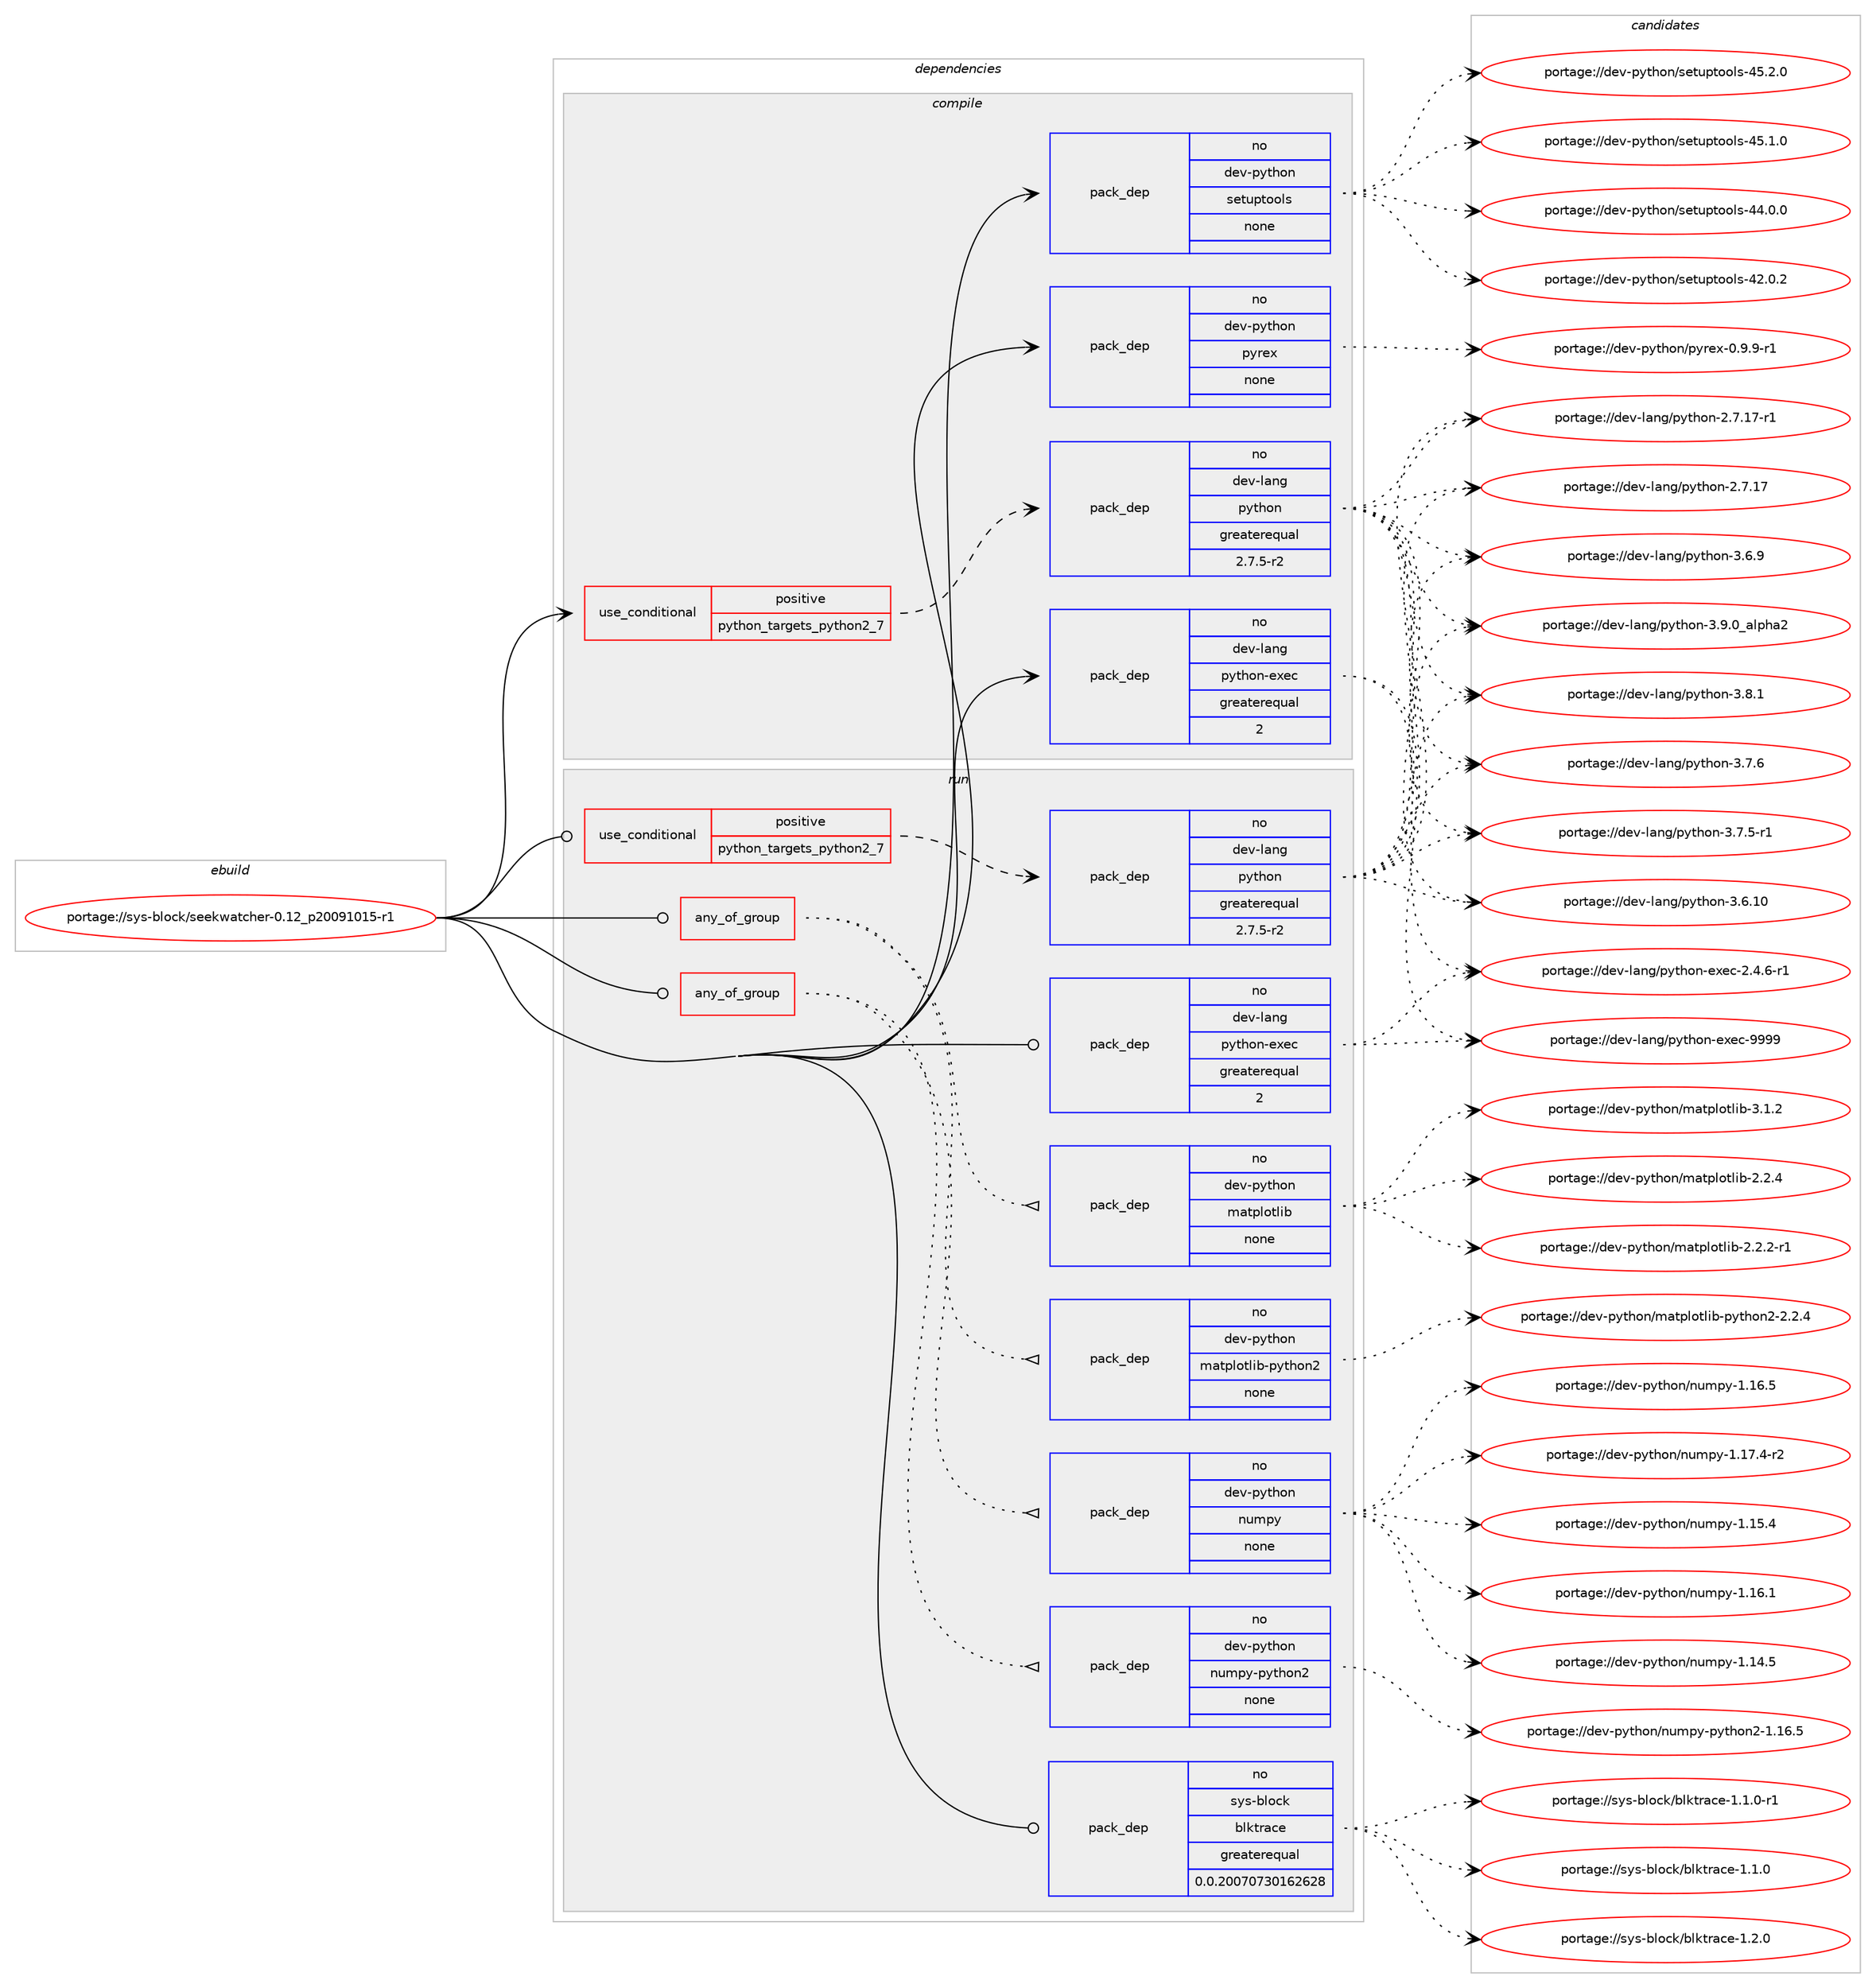 digraph prolog {

# *************
# Graph options
# *************

newrank=true;
concentrate=true;
compound=true;
graph [rankdir=LR,fontname=Helvetica,fontsize=10,ranksep=1.5];#, ranksep=2.5, nodesep=0.2];
edge  [arrowhead=vee];
node  [fontname=Helvetica,fontsize=10];

# **********
# The ebuild
# **********

subgraph cluster_leftcol {
color=gray;
rank=same;
label=<<i>ebuild</i>>;
id [label="portage://sys-block/seekwatcher-0.12_p20091015-r1", color=red, width=4, href="../sys-block/seekwatcher-0.12_p20091015-r1.svg"];
}

# ****************
# The dependencies
# ****************

subgraph cluster_midcol {
color=gray;
label=<<i>dependencies</i>>;
subgraph cluster_compile {
fillcolor="#eeeeee";
style=filled;
label=<<i>compile</i>>;
subgraph cond11931 {
dependency58563 [label=<<TABLE BORDER="0" CELLBORDER="1" CELLSPACING="0" CELLPADDING="4"><TR><TD ROWSPAN="3" CELLPADDING="10">use_conditional</TD></TR><TR><TD>positive</TD></TR><TR><TD>python_targets_python2_7</TD></TR></TABLE>>, shape=none, color=red];
subgraph pack45409 {
dependency58564 [label=<<TABLE BORDER="0" CELLBORDER="1" CELLSPACING="0" CELLPADDING="4" WIDTH="220"><TR><TD ROWSPAN="6" CELLPADDING="30">pack_dep</TD></TR><TR><TD WIDTH="110">no</TD></TR><TR><TD>dev-lang</TD></TR><TR><TD>python</TD></TR><TR><TD>greaterequal</TD></TR><TR><TD>2.7.5-r2</TD></TR></TABLE>>, shape=none, color=blue];
}
dependency58563:e -> dependency58564:w [weight=20,style="dashed",arrowhead="vee"];
}
id:e -> dependency58563:w [weight=20,style="solid",arrowhead="vee"];
subgraph pack45410 {
dependency58565 [label=<<TABLE BORDER="0" CELLBORDER="1" CELLSPACING="0" CELLPADDING="4" WIDTH="220"><TR><TD ROWSPAN="6" CELLPADDING="30">pack_dep</TD></TR><TR><TD WIDTH="110">no</TD></TR><TR><TD>dev-lang</TD></TR><TR><TD>python-exec</TD></TR><TR><TD>greaterequal</TD></TR><TR><TD>2</TD></TR></TABLE>>, shape=none, color=blue];
}
id:e -> dependency58565:w [weight=20,style="solid",arrowhead="vee"];
subgraph pack45411 {
dependency58566 [label=<<TABLE BORDER="0" CELLBORDER="1" CELLSPACING="0" CELLPADDING="4" WIDTH="220"><TR><TD ROWSPAN="6" CELLPADDING="30">pack_dep</TD></TR><TR><TD WIDTH="110">no</TD></TR><TR><TD>dev-python</TD></TR><TR><TD>pyrex</TD></TR><TR><TD>none</TD></TR><TR><TD></TD></TR></TABLE>>, shape=none, color=blue];
}
id:e -> dependency58566:w [weight=20,style="solid",arrowhead="vee"];
subgraph pack45412 {
dependency58567 [label=<<TABLE BORDER="0" CELLBORDER="1" CELLSPACING="0" CELLPADDING="4" WIDTH="220"><TR><TD ROWSPAN="6" CELLPADDING="30">pack_dep</TD></TR><TR><TD WIDTH="110">no</TD></TR><TR><TD>dev-python</TD></TR><TR><TD>setuptools</TD></TR><TR><TD>none</TD></TR><TR><TD></TD></TR></TABLE>>, shape=none, color=blue];
}
id:e -> dependency58567:w [weight=20,style="solid",arrowhead="vee"];
}
subgraph cluster_compileandrun {
fillcolor="#eeeeee";
style=filled;
label=<<i>compile and run</i>>;
}
subgraph cluster_run {
fillcolor="#eeeeee";
style=filled;
label=<<i>run</i>>;
subgraph any1152 {
dependency58568 [label=<<TABLE BORDER="0" CELLBORDER="1" CELLSPACING="0" CELLPADDING="4"><TR><TD CELLPADDING="10">any_of_group</TD></TR></TABLE>>, shape=none, color=red];subgraph pack45413 {
dependency58569 [label=<<TABLE BORDER="0" CELLBORDER="1" CELLSPACING="0" CELLPADDING="4" WIDTH="220"><TR><TD ROWSPAN="6" CELLPADDING="30">pack_dep</TD></TR><TR><TD WIDTH="110">no</TD></TR><TR><TD>dev-python</TD></TR><TR><TD>matplotlib-python2</TD></TR><TR><TD>none</TD></TR><TR><TD></TD></TR></TABLE>>, shape=none, color=blue];
}
dependency58568:e -> dependency58569:w [weight=20,style="dotted",arrowhead="oinv"];
subgraph pack45414 {
dependency58570 [label=<<TABLE BORDER="0" CELLBORDER="1" CELLSPACING="0" CELLPADDING="4" WIDTH="220"><TR><TD ROWSPAN="6" CELLPADDING="30">pack_dep</TD></TR><TR><TD WIDTH="110">no</TD></TR><TR><TD>dev-python</TD></TR><TR><TD>matplotlib</TD></TR><TR><TD>none</TD></TR><TR><TD></TD></TR></TABLE>>, shape=none, color=blue];
}
dependency58568:e -> dependency58570:w [weight=20,style="dotted",arrowhead="oinv"];
}
id:e -> dependency58568:w [weight=20,style="solid",arrowhead="odot"];
subgraph any1153 {
dependency58571 [label=<<TABLE BORDER="0" CELLBORDER="1" CELLSPACING="0" CELLPADDING="4"><TR><TD CELLPADDING="10">any_of_group</TD></TR></TABLE>>, shape=none, color=red];subgraph pack45415 {
dependency58572 [label=<<TABLE BORDER="0" CELLBORDER="1" CELLSPACING="0" CELLPADDING="4" WIDTH="220"><TR><TD ROWSPAN="6" CELLPADDING="30">pack_dep</TD></TR><TR><TD WIDTH="110">no</TD></TR><TR><TD>dev-python</TD></TR><TR><TD>numpy-python2</TD></TR><TR><TD>none</TD></TR><TR><TD></TD></TR></TABLE>>, shape=none, color=blue];
}
dependency58571:e -> dependency58572:w [weight=20,style="dotted",arrowhead="oinv"];
subgraph pack45416 {
dependency58573 [label=<<TABLE BORDER="0" CELLBORDER="1" CELLSPACING="0" CELLPADDING="4" WIDTH="220"><TR><TD ROWSPAN="6" CELLPADDING="30">pack_dep</TD></TR><TR><TD WIDTH="110">no</TD></TR><TR><TD>dev-python</TD></TR><TR><TD>numpy</TD></TR><TR><TD>none</TD></TR><TR><TD></TD></TR></TABLE>>, shape=none, color=blue];
}
dependency58571:e -> dependency58573:w [weight=20,style="dotted",arrowhead="oinv"];
}
id:e -> dependency58571:w [weight=20,style="solid",arrowhead="odot"];
subgraph cond11932 {
dependency58574 [label=<<TABLE BORDER="0" CELLBORDER="1" CELLSPACING="0" CELLPADDING="4"><TR><TD ROWSPAN="3" CELLPADDING="10">use_conditional</TD></TR><TR><TD>positive</TD></TR><TR><TD>python_targets_python2_7</TD></TR></TABLE>>, shape=none, color=red];
subgraph pack45417 {
dependency58575 [label=<<TABLE BORDER="0" CELLBORDER="1" CELLSPACING="0" CELLPADDING="4" WIDTH="220"><TR><TD ROWSPAN="6" CELLPADDING="30">pack_dep</TD></TR><TR><TD WIDTH="110">no</TD></TR><TR><TD>dev-lang</TD></TR><TR><TD>python</TD></TR><TR><TD>greaterequal</TD></TR><TR><TD>2.7.5-r2</TD></TR></TABLE>>, shape=none, color=blue];
}
dependency58574:e -> dependency58575:w [weight=20,style="dashed",arrowhead="vee"];
}
id:e -> dependency58574:w [weight=20,style="solid",arrowhead="odot"];
subgraph pack45418 {
dependency58576 [label=<<TABLE BORDER="0" CELLBORDER="1" CELLSPACING="0" CELLPADDING="4" WIDTH="220"><TR><TD ROWSPAN="6" CELLPADDING="30">pack_dep</TD></TR><TR><TD WIDTH="110">no</TD></TR><TR><TD>dev-lang</TD></TR><TR><TD>python-exec</TD></TR><TR><TD>greaterequal</TD></TR><TR><TD>2</TD></TR></TABLE>>, shape=none, color=blue];
}
id:e -> dependency58576:w [weight=20,style="solid",arrowhead="odot"];
subgraph pack45419 {
dependency58577 [label=<<TABLE BORDER="0" CELLBORDER="1" CELLSPACING="0" CELLPADDING="4" WIDTH="220"><TR><TD ROWSPAN="6" CELLPADDING="30">pack_dep</TD></TR><TR><TD WIDTH="110">no</TD></TR><TR><TD>sys-block</TD></TR><TR><TD>blktrace</TD></TR><TR><TD>greaterequal</TD></TR><TR><TD>0.0.20070730162628</TD></TR></TABLE>>, shape=none, color=blue];
}
id:e -> dependency58577:w [weight=20,style="solid",arrowhead="odot"];
}
}

# **************
# The candidates
# **************

subgraph cluster_choices {
rank=same;
color=gray;
label=<<i>candidates</i>>;

subgraph choice45409 {
color=black;
nodesep=1;
choice10010111845108971101034711212111610411111045514657464895971081121049750 [label="portage://dev-lang/python-3.9.0_alpha2", color=red, width=4,href="../dev-lang/python-3.9.0_alpha2.svg"];
choice100101118451089711010347112121116104111110455146564649 [label="portage://dev-lang/python-3.8.1", color=red, width=4,href="../dev-lang/python-3.8.1.svg"];
choice100101118451089711010347112121116104111110455146554654 [label="portage://dev-lang/python-3.7.6", color=red, width=4,href="../dev-lang/python-3.7.6.svg"];
choice1001011184510897110103471121211161041111104551465546534511449 [label="portage://dev-lang/python-3.7.5-r1", color=red, width=4,href="../dev-lang/python-3.7.5-r1.svg"];
choice100101118451089711010347112121116104111110455146544657 [label="portage://dev-lang/python-3.6.9", color=red, width=4,href="../dev-lang/python-3.6.9.svg"];
choice10010111845108971101034711212111610411111045514654464948 [label="portage://dev-lang/python-3.6.10", color=red, width=4,href="../dev-lang/python-3.6.10.svg"];
choice100101118451089711010347112121116104111110455046554649554511449 [label="portage://dev-lang/python-2.7.17-r1", color=red, width=4,href="../dev-lang/python-2.7.17-r1.svg"];
choice10010111845108971101034711212111610411111045504655464955 [label="portage://dev-lang/python-2.7.17", color=red, width=4,href="../dev-lang/python-2.7.17.svg"];
dependency58564:e -> choice10010111845108971101034711212111610411111045514657464895971081121049750:w [style=dotted,weight="100"];
dependency58564:e -> choice100101118451089711010347112121116104111110455146564649:w [style=dotted,weight="100"];
dependency58564:e -> choice100101118451089711010347112121116104111110455146554654:w [style=dotted,weight="100"];
dependency58564:e -> choice1001011184510897110103471121211161041111104551465546534511449:w [style=dotted,weight="100"];
dependency58564:e -> choice100101118451089711010347112121116104111110455146544657:w [style=dotted,weight="100"];
dependency58564:e -> choice10010111845108971101034711212111610411111045514654464948:w [style=dotted,weight="100"];
dependency58564:e -> choice100101118451089711010347112121116104111110455046554649554511449:w [style=dotted,weight="100"];
dependency58564:e -> choice10010111845108971101034711212111610411111045504655464955:w [style=dotted,weight="100"];
}
subgraph choice45410 {
color=black;
nodesep=1;
choice10010111845108971101034711212111610411111045101120101994557575757 [label="portage://dev-lang/python-exec-9999", color=red, width=4,href="../dev-lang/python-exec-9999.svg"];
choice10010111845108971101034711212111610411111045101120101994550465246544511449 [label="portage://dev-lang/python-exec-2.4.6-r1", color=red, width=4,href="../dev-lang/python-exec-2.4.6-r1.svg"];
dependency58565:e -> choice10010111845108971101034711212111610411111045101120101994557575757:w [style=dotted,weight="100"];
dependency58565:e -> choice10010111845108971101034711212111610411111045101120101994550465246544511449:w [style=dotted,weight="100"];
}
subgraph choice45411 {
color=black;
nodesep=1;
choice10010111845112121116104111110471121211141011204548465746574511449 [label="portage://dev-python/pyrex-0.9.9-r1", color=red, width=4,href="../dev-python/pyrex-0.9.9-r1.svg"];
dependency58566:e -> choice10010111845112121116104111110471121211141011204548465746574511449:w [style=dotted,weight="100"];
}
subgraph choice45412 {
color=black;
nodesep=1;
choice100101118451121211161041111104711510111611711211611111110811545525346504648 [label="portage://dev-python/setuptools-45.2.0", color=red, width=4,href="../dev-python/setuptools-45.2.0.svg"];
choice100101118451121211161041111104711510111611711211611111110811545525346494648 [label="portage://dev-python/setuptools-45.1.0", color=red, width=4,href="../dev-python/setuptools-45.1.0.svg"];
choice100101118451121211161041111104711510111611711211611111110811545525246484648 [label="portage://dev-python/setuptools-44.0.0", color=red, width=4,href="../dev-python/setuptools-44.0.0.svg"];
choice100101118451121211161041111104711510111611711211611111110811545525046484650 [label="portage://dev-python/setuptools-42.0.2", color=red, width=4,href="../dev-python/setuptools-42.0.2.svg"];
dependency58567:e -> choice100101118451121211161041111104711510111611711211611111110811545525346504648:w [style=dotted,weight="100"];
dependency58567:e -> choice100101118451121211161041111104711510111611711211611111110811545525346494648:w [style=dotted,weight="100"];
dependency58567:e -> choice100101118451121211161041111104711510111611711211611111110811545525246484648:w [style=dotted,weight="100"];
dependency58567:e -> choice100101118451121211161041111104711510111611711211611111110811545525046484650:w [style=dotted,weight="100"];
}
subgraph choice45413 {
color=black;
nodesep=1;
choice100101118451121211161041111104710997116112108111116108105984511212111610411111050455046504652 [label="portage://dev-python/matplotlib-python2-2.2.4", color=red, width=4,href="../dev-python/matplotlib-python2-2.2.4.svg"];
dependency58569:e -> choice100101118451121211161041111104710997116112108111116108105984511212111610411111050455046504652:w [style=dotted,weight="100"];
}
subgraph choice45414 {
color=black;
nodesep=1;
choice10010111845112121116104111110471099711611210811111610810598455146494650 [label="portage://dev-python/matplotlib-3.1.2", color=red, width=4,href="../dev-python/matplotlib-3.1.2.svg"];
choice10010111845112121116104111110471099711611210811111610810598455046504652 [label="portage://dev-python/matplotlib-2.2.4", color=red, width=4,href="../dev-python/matplotlib-2.2.4.svg"];
choice100101118451121211161041111104710997116112108111116108105984550465046504511449 [label="portage://dev-python/matplotlib-2.2.2-r1", color=red, width=4,href="../dev-python/matplotlib-2.2.2-r1.svg"];
dependency58570:e -> choice10010111845112121116104111110471099711611210811111610810598455146494650:w [style=dotted,weight="100"];
dependency58570:e -> choice10010111845112121116104111110471099711611210811111610810598455046504652:w [style=dotted,weight="100"];
dependency58570:e -> choice100101118451121211161041111104710997116112108111116108105984550465046504511449:w [style=dotted,weight="100"];
}
subgraph choice45415 {
color=black;
nodesep=1;
choice1001011184511212111610411111047110117109112121451121211161041111105045494649544653 [label="portage://dev-python/numpy-python2-1.16.5", color=red, width=4,href="../dev-python/numpy-python2-1.16.5.svg"];
dependency58572:e -> choice1001011184511212111610411111047110117109112121451121211161041111105045494649544653:w [style=dotted,weight="100"];
}
subgraph choice45416 {
color=black;
nodesep=1;
choice1001011184511212111610411111047110117109112121454946495546524511450 [label="portage://dev-python/numpy-1.17.4-r2", color=red, width=4,href="../dev-python/numpy-1.17.4-r2.svg"];
choice100101118451121211161041111104711011710911212145494649544653 [label="portage://dev-python/numpy-1.16.5", color=red, width=4,href="../dev-python/numpy-1.16.5.svg"];
choice100101118451121211161041111104711011710911212145494649544649 [label="portage://dev-python/numpy-1.16.1", color=red, width=4,href="../dev-python/numpy-1.16.1.svg"];
choice100101118451121211161041111104711011710911212145494649534652 [label="portage://dev-python/numpy-1.15.4", color=red, width=4,href="../dev-python/numpy-1.15.4.svg"];
choice100101118451121211161041111104711011710911212145494649524653 [label="portage://dev-python/numpy-1.14.5", color=red, width=4,href="../dev-python/numpy-1.14.5.svg"];
dependency58573:e -> choice1001011184511212111610411111047110117109112121454946495546524511450:w [style=dotted,weight="100"];
dependency58573:e -> choice100101118451121211161041111104711011710911212145494649544653:w [style=dotted,weight="100"];
dependency58573:e -> choice100101118451121211161041111104711011710911212145494649544649:w [style=dotted,weight="100"];
dependency58573:e -> choice100101118451121211161041111104711011710911212145494649534652:w [style=dotted,weight="100"];
dependency58573:e -> choice100101118451121211161041111104711011710911212145494649524653:w [style=dotted,weight="100"];
}
subgraph choice45417 {
color=black;
nodesep=1;
choice10010111845108971101034711212111610411111045514657464895971081121049750 [label="portage://dev-lang/python-3.9.0_alpha2", color=red, width=4,href="../dev-lang/python-3.9.0_alpha2.svg"];
choice100101118451089711010347112121116104111110455146564649 [label="portage://dev-lang/python-3.8.1", color=red, width=4,href="../dev-lang/python-3.8.1.svg"];
choice100101118451089711010347112121116104111110455146554654 [label="portage://dev-lang/python-3.7.6", color=red, width=4,href="../dev-lang/python-3.7.6.svg"];
choice1001011184510897110103471121211161041111104551465546534511449 [label="portage://dev-lang/python-3.7.5-r1", color=red, width=4,href="../dev-lang/python-3.7.5-r1.svg"];
choice100101118451089711010347112121116104111110455146544657 [label="portage://dev-lang/python-3.6.9", color=red, width=4,href="../dev-lang/python-3.6.9.svg"];
choice10010111845108971101034711212111610411111045514654464948 [label="portage://dev-lang/python-3.6.10", color=red, width=4,href="../dev-lang/python-3.6.10.svg"];
choice100101118451089711010347112121116104111110455046554649554511449 [label="portage://dev-lang/python-2.7.17-r1", color=red, width=4,href="../dev-lang/python-2.7.17-r1.svg"];
choice10010111845108971101034711212111610411111045504655464955 [label="portage://dev-lang/python-2.7.17", color=red, width=4,href="../dev-lang/python-2.7.17.svg"];
dependency58575:e -> choice10010111845108971101034711212111610411111045514657464895971081121049750:w [style=dotted,weight="100"];
dependency58575:e -> choice100101118451089711010347112121116104111110455146564649:w [style=dotted,weight="100"];
dependency58575:e -> choice100101118451089711010347112121116104111110455146554654:w [style=dotted,weight="100"];
dependency58575:e -> choice1001011184510897110103471121211161041111104551465546534511449:w [style=dotted,weight="100"];
dependency58575:e -> choice100101118451089711010347112121116104111110455146544657:w [style=dotted,weight="100"];
dependency58575:e -> choice10010111845108971101034711212111610411111045514654464948:w [style=dotted,weight="100"];
dependency58575:e -> choice100101118451089711010347112121116104111110455046554649554511449:w [style=dotted,weight="100"];
dependency58575:e -> choice10010111845108971101034711212111610411111045504655464955:w [style=dotted,weight="100"];
}
subgraph choice45418 {
color=black;
nodesep=1;
choice10010111845108971101034711212111610411111045101120101994557575757 [label="portage://dev-lang/python-exec-9999", color=red, width=4,href="../dev-lang/python-exec-9999.svg"];
choice10010111845108971101034711212111610411111045101120101994550465246544511449 [label="portage://dev-lang/python-exec-2.4.6-r1", color=red, width=4,href="../dev-lang/python-exec-2.4.6-r1.svg"];
dependency58576:e -> choice10010111845108971101034711212111610411111045101120101994557575757:w [style=dotted,weight="100"];
dependency58576:e -> choice10010111845108971101034711212111610411111045101120101994550465246544511449:w [style=dotted,weight="100"];
}
subgraph choice45419 {
color=black;
nodesep=1;
choice11512111545981081119910747981081071161149799101454946504648 [label="portage://sys-block/blktrace-1.2.0", color=red, width=4,href="../sys-block/blktrace-1.2.0.svg"];
choice115121115459810811199107479810810711611497991014549464946484511449 [label="portage://sys-block/blktrace-1.1.0-r1", color=red, width=4,href="../sys-block/blktrace-1.1.0-r1.svg"];
choice11512111545981081119910747981081071161149799101454946494648 [label="portage://sys-block/blktrace-1.1.0", color=red, width=4,href="../sys-block/blktrace-1.1.0.svg"];
dependency58577:e -> choice11512111545981081119910747981081071161149799101454946504648:w [style=dotted,weight="100"];
dependency58577:e -> choice115121115459810811199107479810810711611497991014549464946484511449:w [style=dotted,weight="100"];
dependency58577:e -> choice11512111545981081119910747981081071161149799101454946494648:w [style=dotted,weight="100"];
}
}

}
